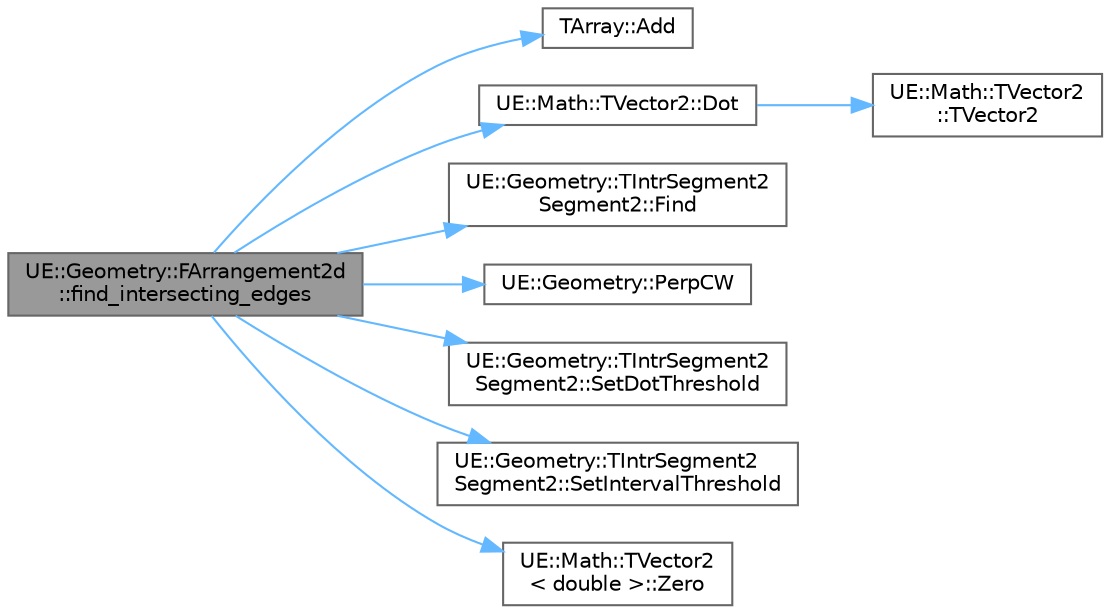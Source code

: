 digraph "UE::Geometry::FArrangement2d::find_intersecting_edges"
{
 // INTERACTIVE_SVG=YES
 // LATEX_PDF_SIZE
  bgcolor="transparent";
  edge [fontname=Helvetica,fontsize=10,labelfontname=Helvetica,labelfontsize=10];
  node [fontname=Helvetica,fontsize=10,shape=box,height=0.2,width=0.4];
  rankdir="LR";
  Node1 [id="Node000001",label="UE::Geometry::FArrangement2d\l::find_intersecting_edges",height=0.2,width=0.4,color="gray40", fillcolor="grey60", style="filled", fontcolor="black",tooltip="find set of edges in graph that intersect with edge [A,B]"];
  Node1 -> Node2 [id="edge1_Node000001_Node000002",color="steelblue1",style="solid",tooltip=" "];
  Node2 [id="Node000002",label="TArray::Add",height=0.2,width=0.4,color="grey40", fillcolor="white", style="filled",URL="$d4/d52/classTArray.html#a94f6bf2bef04382fc79010abad57d823",tooltip="Adds a new item to the end of the array, possibly reallocating the whole array to fit."];
  Node1 -> Node3 [id="edge2_Node000001_Node000003",color="steelblue1",style="solid",tooltip=" "];
  Node3 [id="Node000003",label="UE::Math::TVector2::Dot",height=0.2,width=0.4,color="grey40", fillcolor="white", style="filled",URL="$d2/d80/structUE_1_1Math_1_1TVector2.html#a0caa97029c2c5ea0da4cdf4291b8b55c",tooltip="Get the dot product of this vector against another."];
  Node3 -> Node4 [id="edge3_Node000003_Node000004",color="steelblue1",style="solid",tooltip=" "];
  Node4 [id="Node000004",label="UE::Math::TVector2\l::TVector2",height=0.2,width=0.4,color="grey40", fillcolor="white", style="filled",URL="$d2/d80/structUE_1_1Math_1_1TVector2.html#ab23df193e534bdadf888f197bd6ce3ee",tooltip="Default constructor (no initialization)."];
  Node1 -> Node5 [id="edge4_Node000001_Node000005",color="steelblue1",style="solid",tooltip=" "];
  Node5 [id="Node000005",label="UE::Geometry::TIntrSegment2\lSegment2::Find",height=0.2,width=0.4,color="grey40", fillcolor="white", style="filled",URL="$de/dd2/classUE_1_1Geometry_1_1TIntrSegment2Segment2.html#a1eb381e1699e76905ecf72c37ce03453",tooltip=" "];
  Node1 -> Node6 [id="edge5_Node000001_Node000006",color="steelblue1",style="solid",tooltip=" "];
  Node6 [id="Node000006",label="UE::Geometry::PerpCW",height=0.2,width=0.4,color="grey40", fillcolor="white", style="filled",URL="$d9/d39/namespaceUE_1_1Geometry.html#a2e14ecf9cad4639573f438d306ccd822",tooltip=" "];
  Node1 -> Node7 [id="edge6_Node000001_Node000007",color="steelblue1",style="solid",tooltip=" "];
  Node7 [id="Node000007",label="UE::Geometry::TIntrSegment2\lSegment2::SetDotThreshold",height=0.2,width=0.4,color="grey40", fillcolor="white", style="filled",URL="$de/dd2/classUE_1_1Geometry_1_1TIntrSegment2Segment2.html#abea375dd35868a909e98f78252f4a54c",tooltip=" "];
  Node1 -> Node8 [id="edge7_Node000001_Node000008",color="steelblue1",style="solid",tooltip=" "];
  Node8 [id="Node000008",label="UE::Geometry::TIntrSegment2\lSegment2::SetIntervalThreshold",height=0.2,width=0.4,color="grey40", fillcolor="white", style="filled",URL="$de/dd2/classUE_1_1Geometry_1_1TIntrSegment2Segment2.html#a9513d111bc7c3d799d2ad6ce9b08f4e6",tooltip=" "];
  Node1 -> Node9 [id="edge8_Node000001_Node000009",color="steelblue1",style="solid",tooltip=" "];
  Node9 [id="Node000009",label="UE::Math::TVector2\l\< double \>::Zero",height=0.2,width=0.4,color="grey40", fillcolor="white", style="filled",URL="$d2/d80/structUE_1_1Math_1_1TVector2.html#ada8fd1174d4f0999760cb5e0d37606b4",tooltip=" "];
}
